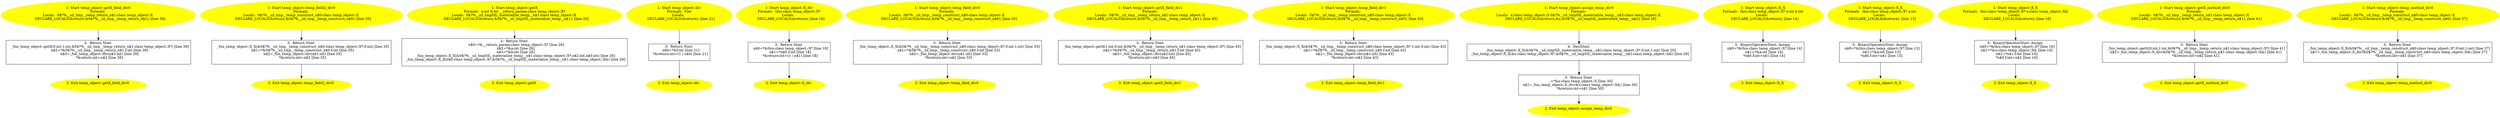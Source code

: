 /* @generated */
digraph iCFG {
"temp_object::getX_field_div0{d41d8cd98f00b204e9800998ecf8427e_ZN11temp_object15getX_field_div0Ev}.f209e5ac42a054a050e18602e69c131f_3" [label="3:  Return Stmt \n   _fun_temp_object::getX(0:int,1:int,&0$?%__sil_tmp__temp_return_n$1:class temp_object::X*) [line 39]\n  n$2=*&0$?%__sil_tmp__temp_return_n$1.f:int [line 39]\n  n$3=_fun_temp_object::div(n$2:int) [line 39]\n  *&return:int=n$3 [line 39]\n " shape="box"]
	

	 "temp_object::getX_field_div0{d41d8cd98f00b204e9800998ecf8427e_ZN11temp_object15getX_field_div0Ev}.f209e5ac42a054a050e18602e69c131f_3" -> "temp_object::getX_field_div0{d41d8cd98f00b204e9800998ecf8427e_ZN11temp_object15getX_field_div0Ev}.f209e5ac42a054a050e18602e69c131f_2" ;
"temp_object::getX_field_div0{d41d8cd98f00b204e9800998ecf8427e_ZN11temp_object15getX_field_div0Ev}.f209e5ac42a054a050e18602e69c131f_2" [label="2: Exit temp_object::getX_field_div0 \n  " color=yellow style=filled]
	

"temp_object::getX_field_div0{d41d8cd98f00b204e9800998ecf8427e_ZN11temp_object15getX_field_div0Ev}.f209e5ac42a054a050e18602e69c131f_1" [label="1: Start temp_object::getX_field_div0\nFormals: \nLocals:  0$?%__sil_tmp__temp_return_n$1:class temp_object::X \n   DECLARE_LOCALS(&return,&0$?%__sil_tmp__temp_return_n$1); [line 39]\n " color=yellow style=filled]
	

	 "temp_object::getX_field_div0{d41d8cd98f00b204e9800998ecf8427e_ZN11temp_object15getX_field_div0Ev}.f209e5ac42a054a050e18602e69c131f_1" -> "temp_object::getX_field_div0{d41d8cd98f00b204e9800998ecf8427e_ZN11temp_object15getX_field_div0Ev}.f209e5ac42a054a050e18602e69c131f_3" ;
"temp_object::temp_field2_div0{d41d8cd98f00b204e9800998ecf8427e_ZN11temp_object16temp_field2_div0Ev}.ac73a3f5f8d285249d74d83ae4ea4305_3" [label="3:  Return Stmt \n   _fun_temp_object::X_X(&0$?%__sil_tmp__temp_construct_n$0:class temp_object::X*,0:int) [line 35]\n  n$1=*&0$?%__sil_tmp__temp_construct_n$0.f:int [line 35]\n  n$2=_fun_temp_object::div(n$1:int) [line 35]\n  *&return:int=n$2 [line 35]\n " shape="box"]
	

	 "temp_object::temp_field2_div0{d41d8cd98f00b204e9800998ecf8427e_ZN11temp_object16temp_field2_div0Ev}.ac73a3f5f8d285249d74d83ae4ea4305_3" -> "temp_object::temp_field2_div0{d41d8cd98f00b204e9800998ecf8427e_ZN11temp_object16temp_field2_div0Ev}.ac73a3f5f8d285249d74d83ae4ea4305_2" ;
"temp_object::temp_field2_div0{d41d8cd98f00b204e9800998ecf8427e_ZN11temp_object16temp_field2_div0Ev}.ac73a3f5f8d285249d74d83ae4ea4305_2" [label="2: Exit temp_object::temp_field2_div0 \n  " color=yellow style=filled]
	

"temp_object::temp_field2_div0{d41d8cd98f00b204e9800998ecf8427e_ZN11temp_object16temp_field2_div0Ev}.ac73a3f5f8d285249d74d83ae4ea4305_1" [label="1: Start temp_object::temp_field2_div0\nFormals: \nLocals:  0$?%__sil_tmp__temp_construct_n$0:class temp_object::X \n   DECLARE_LOCALS(&return,&0$?%__sil_tmp__temp_construct_n$0); [line 35]\n " color=yellow style=filled]
	

	 "temp_object::temp_field2_div0{d41d8cd98f00b204e9800998ecf8427e_ZN11temp_object16temp_field2_div0Ev}.ac73a3f5f8d285249d74d83ae4ea4305_1" -> "temp_object::temp_field2_div0{d41d8cd98f00b204e9800998ecf8427e_ZN11temp_object16temp_field2_div0Ev}.ac73a3f5f8d285249d74d83ae4ea4305_3" ;
"temp_object::getX{d41d8cd98f00b204e9800998ecf8427e_ZN11temp_object4getXEii}.5328473c1646ee7a03a348ec7c54a5b6_3" [label="3:  Return Stmt \n   n$0=*&__return_param:class temp_object::X* [line 26]\n  n$2=*&a:int [line 26]\n  n$3=*&b:int [line 26]\n  _fun_temp_object::X_X(&0$?%__sil_tmpSIL_materialize_temp__n$1:class temp_object::X*,n$2:int,n$3:int) [line 26]\n  _fun_temp_object::X_X(n$0:class temp_object::X*,&0$?%__sil_tmpSIL_materialize_temp__n$1:class temp_object::X&) [line 26]\n " shape="box"]
	

	 "temp_object::getX{d41d8cd98f00b204e9800998ecf8427e_ZN11temp_object4getXEii}.5328473c1646ee7a03a348ec7c54a5b6_3" -> "temp_object::getX{d41d8cd98f00b204e9800998ecf8427e_ZN11temp_object4getXEii}.5328473c1646ee7a03a348ec7c54a5b6_2" ;
"temp_object::getX{d41d8cd98f00b204e9800998ecf8427e_ZN11temp_object4getXEii}.5328473c1646ee7a03a348ec7c54a5b6_2" [label="2: Exit temp_object::getX \n  " color=yellow style=filled]
	

"temp_object::getX{d41d8cd98f00b204e9800998ecf8427e_ZN11temp_object4getXEii}.5328473c1646ee7a03a348ec7c54a5b6_1" [label="1: Start temp_object::getX\nFormals:  a:int b:int __return_param:class temp_object::X*\nLocals:  0$?%__sil_tmpSIL_materialize_temp__n$1:class temp_object::X \n   DECLARE_LOCALS(&return,&0$?%__sil_tmpSIL_materialize_temp__n$1); [line 26]\n " color=yellow style=filled]
	

	 "temp_object::getX{d41d8cd98f00b204e9800998ecf8427e_ZN11temp_object4getXEii}.5328473c1646ee7a03a348ec7c54a5b6_1" -> "temp_object::getX{d41d8cd98f00b204e9800998ecf8427e_ZN11temp_object4getXEii}.5328473c1646ee7a03a348ec7c54a5b6_3" ;
"temp_object::div{d41d8cd98f00b204e9800998ecf8427e_ZN11temp_object3divEi}.d9d8299c0f4d383323fea8d79172893d_3" [label="3:  Return Stmt \n   n$0=*&f:int [line 21]\n  *&return:int=(1 / n$0) [line 21]\n " shape="box"]
	

	 "temp_object::div{d41d8cd98f00b204e9800998ecf8427e_ZN11temp_object3divEi}.d9d8299c0f4d383323fea8d79172893d_3" -> "temp_object::div{d41d8cd98f00b204e9800998ecf8427e_ZN11temp_object3divEi}.d9d8299c0f4d383323fea8d79172893d_2" ;
"temp_object::div{d41d8cd98f00b204e9800998ecf8427e_ZN11temp_object3divEi}.d9d8299c0f4d383323fea8d79172893d_2" [label="2: Exit temp_object::div \n  " color=yellow style=filled]
	

"temp_object::div{d41d8cd98f00b204e9800998ecf8427e_ZN11temp_object3divEi}.d9d8299c0f4d383323fea8d79172893d_1" [label="1: Start temp_object::div\nFormals:  f:int\nLocals:  \n   DECLARE_LOCALS(&return); [line 21]\n " color=yellow style=filled]
	

	 "temp_object::div{d41d8cd98f00b204e9800998ecf8427e_ZN11temp_object3divEi}.d9d8299c0f4d383323fea8d79172893d_1" -> "temp_object::div{d41d8cd98f00b204e9800998ecf8427e_ZN11temp_object3divEi}.d9d8299c0f4d383323fea8d79172893d_3" ;
"temp_object::X_div(_ZN11temp_object1X3divEv).170dde8cd189808e7395ecc77e06aaf1_3" [label="3:  Return Stmt \n   n$0=*&this:class temp_object::X* [line 18]\n  n$1=*n$0.f:int [line 18]\n  *&return:int=(1 / n$1) [line 18]\n " shape="box"]
	

	 "temp_object::X_div(_ZN11temp_object1X3divEv).170dde8cd189808e7395ecc77e06aaf1_3" -> "temp_object::X_div(_ZN11temp_object1X3divEv).170dde8cd189808e7395ecc77e06aaf1_2" ;
"temp_object::X_div(_ZN11temp_object1X3divEv).170dde8cd189808e7395ecc77e06aaf1_2" [label="2: Exit temp_object::X_div \n  " color=yellow style=filled]
	

"temp_object::X_div(_ZN11temp_object1X3divEv).170dde8cd189808e7395ecc77e06aaf1_1" [label="1: Start temp_object::X_div\nFormals:  this:class temp_object::X*\nLocals:  \n   DECLARE_LOCALS(&return); [line 18]\n " color=yellow style=filled]
	

	 "temp_object::X_div(_ZN11temp_object1X3divEv).170dde8cd189808e7395ecc77e06aaf1_1" -> "temp_object::X_div(_ZN11temp_object1X3divEv).170dde8cd189808e7395ecc77e06aaf1_3" ;
"temp_object::temp_field_div0{d41d8cd98f00b204e9800998ecf8427e_ZN11temp_object15temp_field_div0Ev}.aa8e7ffe00e4f54113d09c0b8e28cb8d_3" [label="3:  Return Stmt \n   _fun_temp_object::X_X(&0$?%__sil_tmp__temp_construct_n$0:class temp_object::X*,0:int,1:int) [line 33]\n  n$1=*&0$?%__sil_tmp__temp_construct_n$0.f:int [line 33]\n  n$2=_fun_temp_object::div(n$1:int) [line 33]\n  *&return:int=n$2 [line 33]\n " shape="box"]
	

	 "temp_object::temp_field_div0{d41d8cd98f00b204e9800998ecf8427e_ZN11temp_object15temp_field_div0Ev}.aa8e7ffe00e4f54113d09c0b8e28cb8d_3" -> "temp_object::temp_field_div0{d41d8cd98f00b204e9800998ecf8427e_ZN11temp_object15temp_field_div0Ev}.aa8e7ffe00e4f54113d09c0b8e28cb8d_2" ;
"temp_object::temp_field_div0{d41d8cd98f00b204e9800998ecf8427e_ZN11temp_object15temp_field_div0Ev}.aa8e7ffe00e4f54113d09c0b8e28cb8d_2" [label="2: Exit temp_object::temp_field_div0 \n  " color=yellow style=filled]
	

"temp_object::temp_field_div0{d41d8cd98f00b204e9800998ecf8427e_ZN11temp_object15temp_field_div0Ev}.aa8e7ffe00e4f54113d09c0b8e28cb8d_1" [label="1: Start temp_object::temp_field_div0\nFormals: \nLocals:  0$?%__sil_tmp__temp_construct_n$0:class temp_object::X \n   DECLARE_LOCALS(&return,&0$?%__sil_tmp__temp_construct_n$0); [line 33]\n " color=yellow style=filled]
	

	 "temp_object::temp_field_div0{d41d8cd98f00b204e9800998ecf8427e_ZN11temp_object15temp_field_div0Ev}.aa8e7ffe00e4f54113d09c0b8e28cb8d_1" -> "temp_object::temp_field_div0{d41d8cd98f00b204e9800998ecf8427e_ZN11temp_object15temp_field_div0Ev}.aa8e7ffe00e4f54113d09c0b8e28cb8d_3" ;
"temp_object::getX_field_div1{d41d8cd98f00b204e9800998ecf8427e_ZN11temp_object15getX_field_div1Ev}.7596a465f3472cd7579077959b7a814a_3" [label="3:  Return Stmt \n   _fun_temp_object::getX(1:int,0:int,&0$?%__sil_tmp__temp_return_n$1:class temp_object::X*) [line 45]\n  n$2=*&0$?%__sil_tmp__temp_return_n$1.f:int [line 45]\n  n$3=_fun_temp_object::div(n$2:int) [line 45]\n  *&return:int=n$3 [line 45]\n " shape="box"]
	

	 "temp_object::getX_field_div1{d41d8cd98f00b204e9800998ecf8427e_ZN11temp_object15getX_field_div1Ev}.7596a465f3472cd7579077959b7a814a_3" -> "temp_object::getX_field_div1{d41d8cd98f00b204e9800998ecf8427e_ZN11temp_object15getX_field_div1Ev}.7596a465f3472cd7579077959b7a814a_2" ;
"temp_object::getX_field_div1{d41d8cd98f00b204e9800998ecf8427e_ZN11temp_object15getX_field_div1Ev}.7596a465f3472cd7579077959b7a814a_2" [label="2: Exit temp_object::getX_field_div1 \n  " color=yellow style=filled]
	

"temp_object::getX_field_div1{d41d8cd98f00b204e9800998ecf8427e_ZN11temp_object15getX_field_div1Ev}.7596a465f3472cd7579077959b7a814a_1" [label="1: Start temp_object::getX_field_div1\nFormals: \nLocals:  0$?%__sil_tmp__temp_return_n$1:class temp_object::X \n   DECLARE_LOCALS(&return,&0$?%__sil_tmp__temp_return_n$1); [line 45]\n " color=yellow style=filled]
	

	 "temp_object::getX_field_div1{d41d8cd98f00b204e9800998ecf8427e_ZN11temp_object15getX_field_div1Ev}.7596a465f3472cd7579077959b7a814a_1" -> "temp_object::getX_field_div1{d41d8cd98f00b204e9800998ecf8427e_ZN11temp_object15getX_field_div1Ev}.7596a465f3472cd7579077959b7a814a_3" ;
"temp_object::temp_field_div1{d41d8cd98f00b204e9800998ecf8427e_ZN11temp_object15temp_field_div1Ev}.4916b8cdf1ac96a3781bb5acceaa27a0_3" [label="3:  Return Stmt \n   _fun_temp_object::X_X(&0$?%__sil_tmp__temp_construct_n$0:class temp_object::X*,1:int,0:int) [line 43]\n  n$1=*&0$?%__sil_tmp__temp_construct_n$0.f:int [line 43]\n  n$2=_fun_temp_object::div(n$1:int) [line 43]\n  *&return:int=n$2 [line 43]\n " shape="box"]
	

	 "temp_object::temp_field_div1{d41d8cd98f00b204e9800998ecf8427e_ZN11temp_object15temp_field_div1Ev}.4916b8cdf1ac96a3781bb5acceaa27a0_3" -> "temp_object::temp_field_div1{d41d8cd98f00b204e9800998ecf8427e_ZN11temp_object15temp_field_div1Ev}.4916b8cdf1ac96a3781bb5acceaa27a0_2" ;
"temp_object::temp_field_div1{d41d8cd98f00b204e9800998ecf8427e_ZN11temp_object15temp_field_div1Ev}.4916b8cdf1ac96a3781bb5acceaa27a0_2" [label="2: Exit temp_object::temp_field_div1 \n  " color=yellow style=filled]
	

"temp_object::temp_field_div1{d41d8cd98f00b204e9800998ecf8427e_ZN11temp_object15temp_field_div1Ev}.4916b8cdf1ac96a3781bb5acceaa27a0_1" [label="1: Start temp_object::temp_field_div1\nFormals: \nLocals:  0$?%__sil_tmp__temp_construct_n$0:class temp_object::X \n   DECLARE_LOCALS(&return,&0$?%__sil_tmp__temp_construct_n$0); [line 43]\n " color=yellow style=filled]
	

	 "temp_object::temp_field_div1{d41d8cd98f00b204e9800998ecf8427e_ZN11temp_object15temp_field_div1Ev}.4916b8cdf1ac96a3781bb5acceaa27a0_1" -> "temp_object::temp_field_div1{d41d8cd98f00b204e9800998ecf8427e_ZN11temp_object15temp_field_div1Ev}.4916b8cdf1ac96a3781bb5acceaa27a0_3" ;
"temp_object::assign_temp_div0{d41d8cd98f00b204e9800998ecf8427e_ZN11temp_object16assign_temp_div0Ev}.e71583ec7a8bdd7e24dd2378a4db441d_4" [label="4:  DeclStmt \n   _fun_temp_object::X_X(&0$?%__sil_tmpSIL_materialize_temp__n$2:class temp_object::X*,0:int,1:int) [line 29]\n  _fun_temp_object::X_X(&x:class temp_object::X*,&0$?%__sil_tmpSIL_materialize_temp__n$2:class temp_object::X&) [line 29]\n " shape="box"]
	

	 "temp_object::assign_temp_div0{d41d8cd98f00b204e9800998ecf8427e_ZN11temp_object16assign_temp_div0Ev}.e71583ec7a8bdd7e24dd2378a4db441d_4" -> "temp_object::assign_temp_div0{d41d8cd98f00b204e9800998ecf8427e_ZN11temp_object16assign_temp_div0Ev}.e71583ec7a8bdd7e24dd2378a4db441d_3" ;
"temp_object::assign_temp_div0{d41d8cd98f00b204e9800998ecf8427e_ZN11temp_object16assign_temp_div0Ev}.e71583ec7a8bdd7e24dd2378a4db441d_3" [label="3:  Return Stmt \n   _=*&x:class temp_object::X [line 30]\n  n$1=_fun_temp_object::X_div(&x:class temp_object::X&) [line 30]\n  *&return:int=n$1 [line 30]\n " shape="box"]
	

	 "temp_object::assign_temp_div0{d41d8cd98f00b204e9800998ecf8427e_ZN11temp_object16assign_temp_div0Ev}.e71583ec7a8bdd7e24dd2378a4db441d_3" -> "temp_object::assign_temp_div0{d41d8cd98f00b204e9800998ecf8427e_ZN11temp_object16assign_temp_div0Ev}.e71583ec7a8bdd7e24dd2378a4db441d_2" ;
"temp_object::assign_temp_div0{d41d8cd98f00b204e9800998ecf8427e_ZN11temp_object16assign_temp_div0Ev}.e71583ec7a8bdd7e24dd2378a4db441d_2" [label="2: Exit temp_object::assign_temp_div0 \n  " color=yellow style=filled]
	

"temp_object::assign_temp_div0{d41d8cd98f00b204e9800998ecf8427e_ZN11temp_object16assign_temp_div0Ev}.e71583ec7a8bdd7e24dd2378a4db441d_1" [label="1: Start temp_object::assign_temp_div0\nFormals: \nLocals:  x:class temp_object::X 0$?%__sil_tmpSIL_materialize_temp__n$2:class temp_object::X \n   DECLARE_LOCALS(&return,&x,&0$?%__sil_tmpSIL_materialize_temp__n$2); [line 28]\n " color=yellow style=filled]
	

	 "temp_object::assign_temp_div0{d41d8cd98f00b204e9800998ecf8427e_ZN11temp_object16assign_temp_div0Ev}.e71583ec7a8bdd7e24dd2378a4db441d_1" -> "temp_object::assign_temp_div0{d41d8cd98f00b204e9800998ecf8427e_ZN11temp_object16assign_temp_div0Ev}.e71583ec7a8bdd7e24dd2378a4db441d_4" ;
"temp_object::X_X{_ZN11temp_object1XC1Eii}.2a2e9eb0633e634942df70f1a6ceae06_3" [label="3:  BinaryOperatorStmt: Assign \n   n$0=*&this:class temp_object::X* [line 14]\n  n$1=*&a:int [line 14]\n  *n$0.f:int=n$1 [line 14]\n " shape="box"]
	

	 "temp_object::X_X{_ZN11temp_object1XC1Eii}.2a2e9eb0633e634942df70f1a6ceae06_3" -> "temp_object::X_X{_ZN11temp_object1XC1Eii}.2a2e9eb0633e634942df70f1a6ceae06_2" ;
"temp_object::X_X{_ZN11temp_object1XC1Eii}.2a2e9eb0633e634942df70f1a6ceae06_2" [label="2: Exit temp_object::X_X \n  " color=yellow style=filled]
	

"temp_object::X_X{_ZN11temp_object1XC1Eii}.2a2e9eb0633e634942df70f1a6ceae06_1" [label="1: Start temp_object::X_X\nFormals:  this:class temp_object::X* a:int b:int\nLocals:  \n   DECLARE_LOCALS(&return); [line 14]\n " color=yellow style=filled]
	

	 "temp_object::X_X{_ZN11temp_object1XC1Eii}.2a2e9eb0633e634942df70f1a6ceae06_1" -> "temp_object::X_X{_ZN11temp_object1XC1Eii}.2a2e9eb0633e634942df70f1a6ceae06_3" ;
"temp_object::X_X{_ZN11temp_object1XC1Ei}.88450e55bc92b16b17bf57332de036f1_3" [label="3:  BinaryOperatorStmt: Assign \n   n$0=*&this:class temp_object::X* [line 13]\n  n$1=*&a:int [line 13]\n  *n$0.f:int=n$1 [line 13]\n " shape="box"]
	

	 "temp_object::X_X{_ZN11temp_object1XC1Ei}.88450e55bc92b16b17bf57332de036f1_3" -> "temp_object::X_X{_ZN11temp_object1XC1Ei}.88450e55bc92b16b17bf57332de036f1_2" ;
"temp_object::X_X{_ZN11temp_object1XC1Ei}.88450e55bc92b16b17bf57332de036f1_2" [label="2: Exit temp_object::X_X \n  " color=yellow style=filled]
	

"temp_object::X_X{_ZN11temp_object1XC1Ei}.88450e55bc92b16b17bf57332de036f1_1" [label="1: Start temp_object::X_X\nFormals:  this:class temp_object::X* a:int\nLocals:  \n   DECLARE_LOCALS(&return); [line 13]\n " color=yellow style=filled]
	

	 "temp_object::X_X{_ZN11temp_object1XC1Ei}.88450e55bc92b16b17bf57332de036f1_1" -> "temp_object::X_X{_ZN11temp_object1XC1Ei}.88450e55bc92b16b17bf57332de036f1_3" ;
"temp_object::X_X{_ZN11temp_object1XC1ERKS0_}.d537208824d50c6b0e58b3d1a2e00cd9_3" [label="3:  BinaryOperatorStmt: Assign \n   n$0=*&this:class temp_object::X* [line 16]\n  n$1=*&x:class temp_object::X& [line 16]\n  n$2=*n$1.f:int [line 16]\n  *n$0.f:int=n$2 [line 16]\n " shape="box"]
	

	 "temp_object::X_X{_ZN11temp_object1XC1ERKS0_}.d537208824d50c6b0e58b3d1a2e00cd9_3" -> "temp_object::X_X{_ZN11temp_object1XC1ERKS0_}.d537208824d50c6b0e58b3d1a2e00cd9_2" ;
"temp_object::X_X{_ZN11temp_object1XC1ERKS0_}.d537208824d50c6b0e58b3d1a2e00cd9_2" [label="2: Exit temp_object::X_X \n  " color=yellow style=filled]
	

"temp_object::X_X{_ZN11temp_object1XC1ERKS0_}.d537208824d50c6b0e58b3d1a2e00cd9_1" [label="1: Start temp_object::X_X\nFormals:  this:class temp_object::X* x:class temp_object::X&\nLocals:  \n   DECLARE_LOCALS(&return); [line 16]\n " color=yellow style=filled]
	

	 "temp_object::X_X{_ZN11temp_object1XC1ERKS0_}.d537208824d50c6b0e58b3d1a2e00cd9_1" -> "temp_object::X_X{_ZN11temp_object1XC1ERKS0_}.d537208824d50c6b0e58b3d1a2e00cd9_3" ;
"temp_object::getX_method_div0{d41d8cd98f00b204e9800998ecf8427e_ZN11temp_object16getX_method_div0Ev}.7e645e294d9173ff0207c8f341a5c832_3" [label="3:  Return Stmt \n   _fun_temp_object::getX(0:int,1:int,&0$?%__sil_tmp__temp_return_n$1:class temp_object::X*) [line 41]\n  n$2=_fun_temp_object::X_div(&0$?%__sil_tmp__temp_return_n$1:class temp_object::X&) [line 41]\n  *&return:int=n$2 [line 41]\n " shape="box"]
	

	 "temp_object::getX_method_div0{d41d8cd98f00b204e9800998ecf8427e_ZN11temp_object16getX_method_div0Ev}.7e645e294d9173ff0207c8f341a5c832_3" -> "temp_object::getX_method_div0{d41d8cd98f00b204e9800998ecf8427e_ZN11temp_object16getX_method_div0Ev}.7e645e294d9173ff0207c8f341a5c832_2" ;
"temp_object::getX_method_div0{d41d8cd98f00b204e9800998ecf8427e_ZN11temp_object16getX_method_div0Ev}.7e645e294d9173ff0207c8f341a5c832_2" [label="2: Exit temp_object::getX_method_div0 \n  " color=yellow style=filled]
	

"temp_object::getX_method_div0{d41d8cd98f00b204e9800998ecf8427e_ZN11temp_object16getX_method_div0Ev}.7e645e294d9173ff0207c8f341a5c832_1" [label="1: Start temp_object::getX_method_div0\nFormals: \nLocals:  0$?%__sil_tmp__temp_return_n$1:class temp_object::X \n   DECLARE_LOCALS(&return,&0$?%__sil_tmp__temp_return_n$1); [line 41]\n " color=yellow style=filled]
	

	 "temp_object::getX_method_div0{d41d8cd98f00b204e9800998ecf8427e_ZN11temp_object16getX_method_div0Ev}.7e645e294d9173ff0207c8f341a5c832_1" -> "temp_object::getX_method_div0{d41d8cd98f00b204e9800998ecf8427e_ZN11temp_object16getX_method_div0Ev}.7e645e294d9173ff0207c8f341a5c832_3" ;
"temp_object::temp_method_div0{d41d8cd98f00b204e9800998ecf8427e_ZN11temp_object16temp_method_div0Ev}.8a94101bd39d99d002730e3706e9b06f_3" [label="3:  Return Stmt \n   _fun_temp_object::X_X(&0$?%__sil_tmp__temp_construct_n$0:class temp_object::X*,0:int,1:int) [line 37]\n  n$1=_fun_temp_object::X_div(&0$?%__sil_tmp__temp_construct_n$0:class temp_object::X&) [line 37]\n  *&return:int=n$1 [line 37]\n " shape="box"]
	

	 "temp_object::temp_method_div0{d41d8cd98f00b204e9800998ecf8427e_ZN11temp_object16temp_method_div0Ev}.8a94101bd39d99d002730e3706e9b06f_3" -> "temp_object::temp_method_div0{d41d8cd98f00b204e9800998ecf8427e_ZN11temp_object16temp_method_div0Ev}.8a94101bd39d99d002730e3706e9b06f_2" ;
"temp_object::temp_method_div0{d41d8cd98f00b204e9800998ecf8427e_ZN11temp_object16temp_method_div0Ev}.8a94101bd39d99d002730e3706e9b06f_2" [label="2: Exit temp_object::temp_method_div0 \n  " color=yellow style=filled]
	

"temp_object::temp_method_div0{d41d8cd98f00b204e9800998ecf8427e_ZN11temp_object16temp_method_div0Ev}.8a94101bd39d99d002730e3706e9b06f_1" [label="1: Start temp_object::temp_method_div0\nFormals: \nLocals:  0$?%__sil_tmp__temp_construct_n$0:class temp_object::X \n   DECLARE_LOCALS(&return,&0$?%__sil_tmp__temp_construct_n$0); [line 37]\n " color=yellow style=filled]
	

	 "temp_object::temp_method_div0{d41d8cd98f00b204e9800998ecf8427e_ZN11temp_object16temp_method_div0Ev}.8a94101bd39d99d002730e3706e9b06f_1" -> "temp_object::temp_method_div0{d41d8cd98f00b204e9800998ecf8427e_ZN11temp_object16temp_method_div0Ev}.8a94101bd39d99d002730e3706e9b06f_3" ;
}
